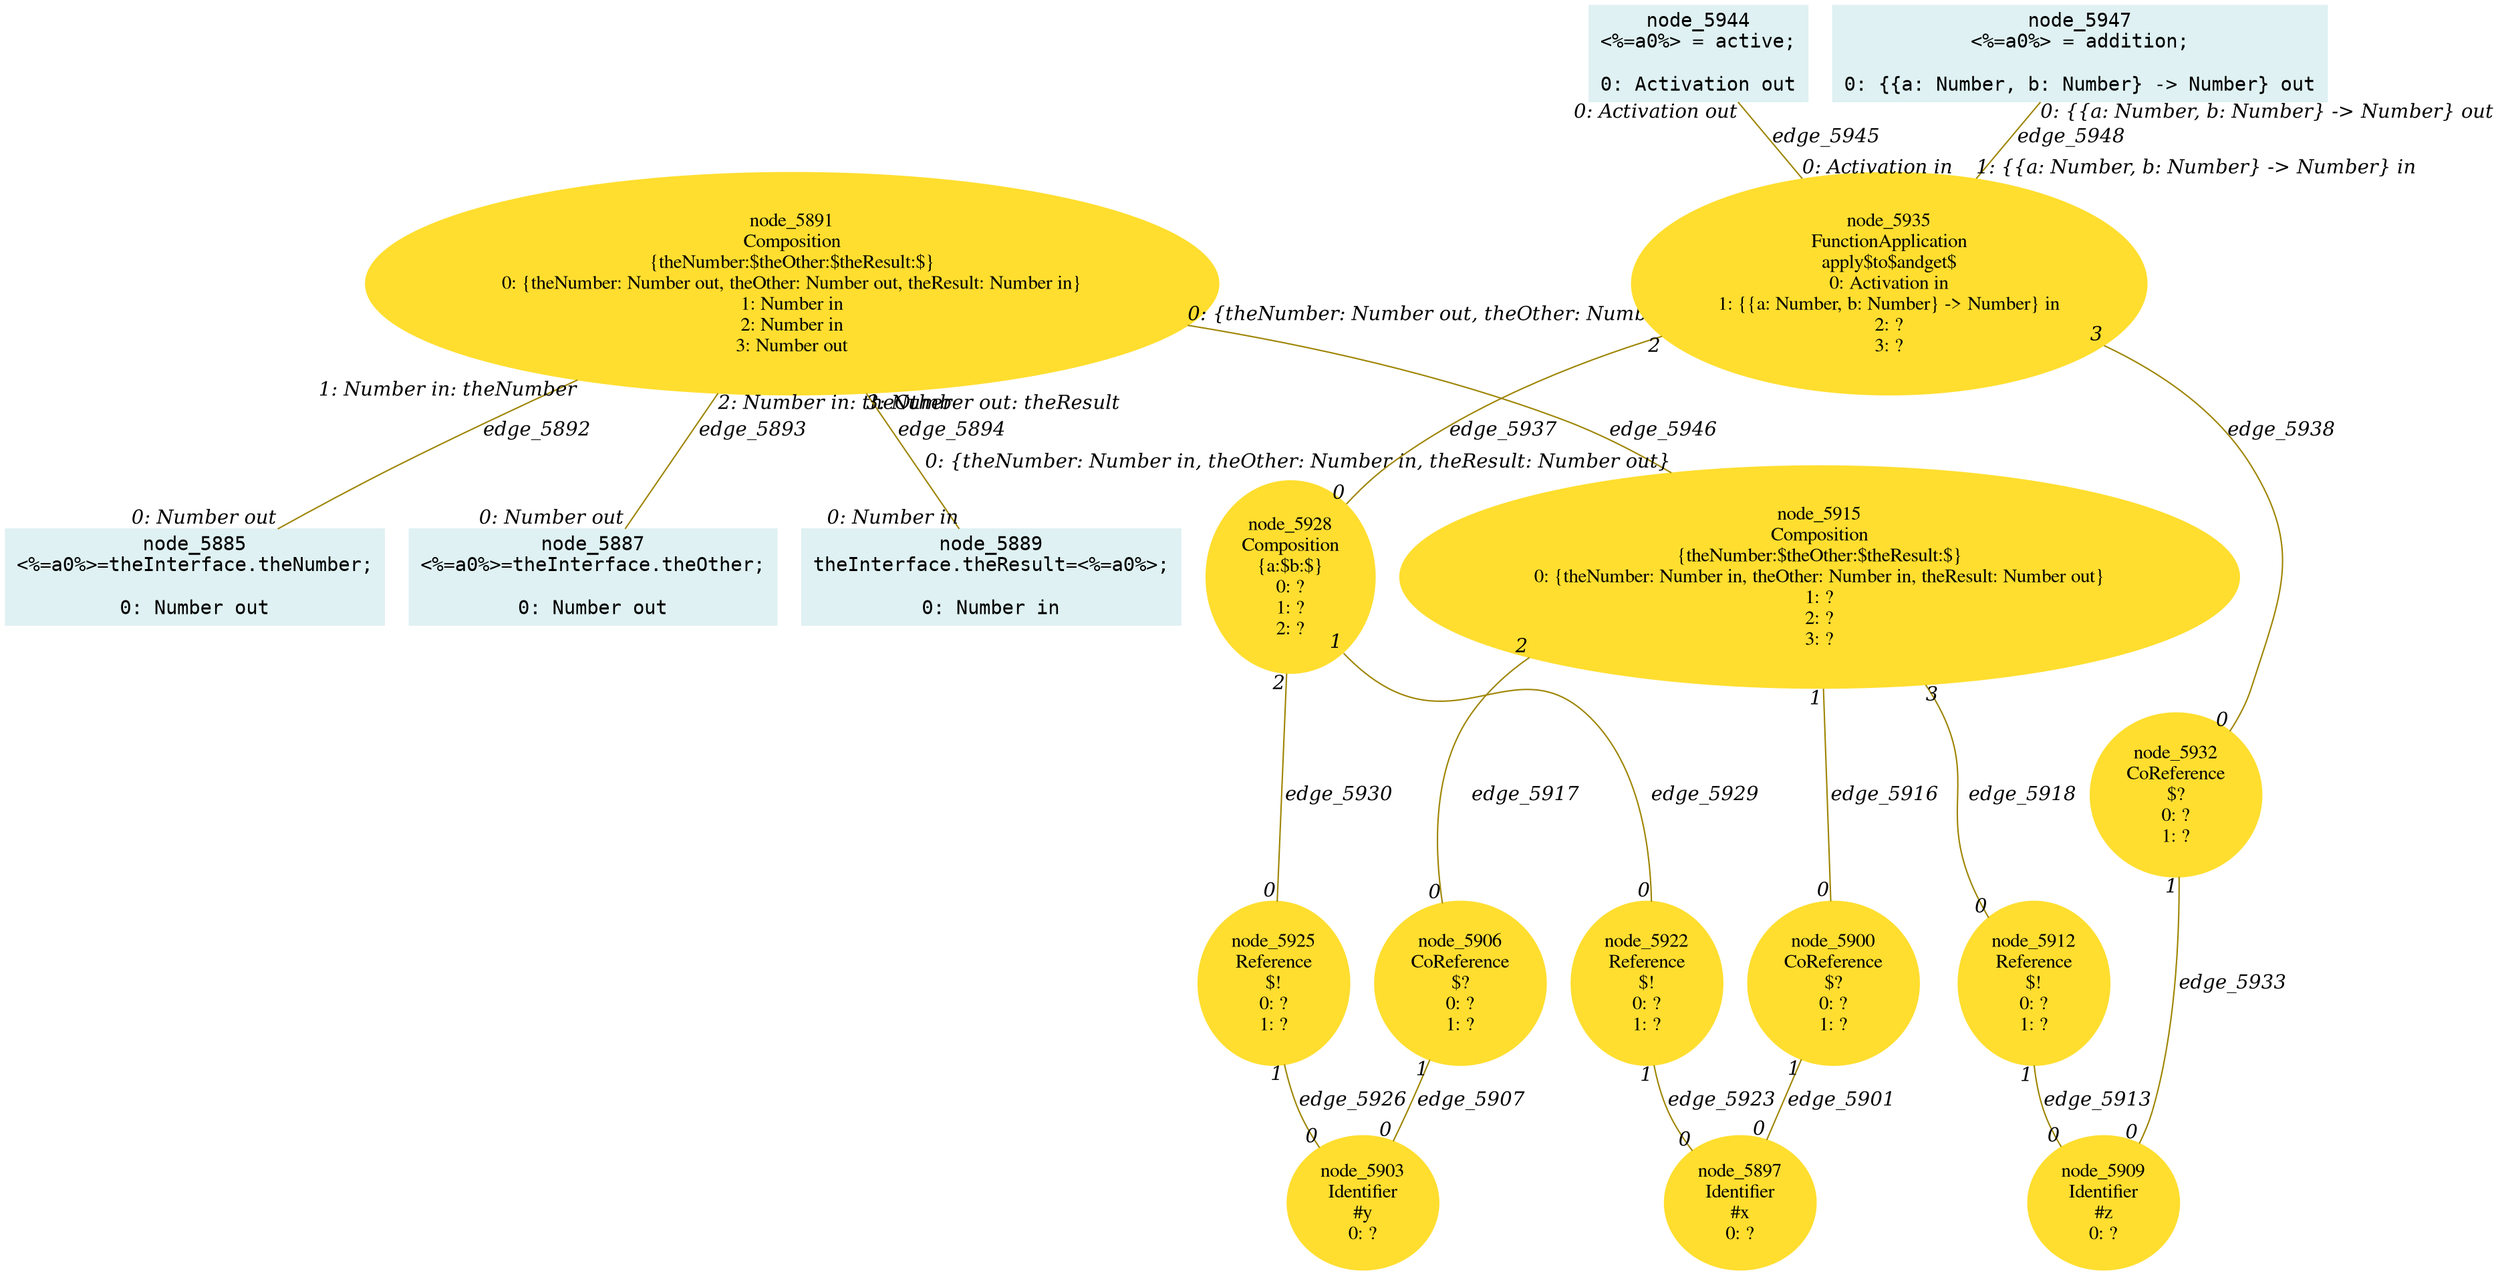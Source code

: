digraph g{node_5885 [shape="box", style="filled", color="#dff1f2", fontname="Courier", label="node_5885
<%=a0%>=theInterface.theNumber;

0: Number out" ]
node_5887 [shape="box", style="filled", color="#dff1f2", fontname="Courier", label="node_5887
<%=a0%>=theInterface.theOther;

0: Number out" ]
node_5889 [shape="box", style="filled", color="#dff1f2", fontname="Courier", label="node_5889
theInterface.theResult=<%=a0%>;

0: Number in" ]
node_5891 [shape="ellipse", style="filled", color="#ffde2f", fontname="Times", label="node_5891
Composition
{theNumber:$theOther:$theResult:$}
0: {theNumber: Number out, theOther: Number out, theResult: Number in}
1: Number in
2: Number in
3: Number out" ]
node_5897 [shape="ellipse", style="filled", color="#ffde2f", fontname="Times", label="node_5897
Identifier
#x
0: ?" ]
node_5900 [shape="ellipse", style="filled", color="#ffde2f", fontname="Times", label="node_5900
CoReference
$?
0: ?
1: ?" ]
node_5903 [shape="ellipse", style="filled", color="#ffde2f", fontname="Times", label="node_5903
Identifier
#y
0: ?" ]
node_5906 [shape="ellipse", style="filled", color="#ffde2f", fontname="Times", label="node_5906
CoReference
$?
0: ?
1: ?" ]
node_5909 [shape="ellipse", style="filled", color="#ffde2f", fontname="Times", label="node_5909
Identifier
#z
0: ?" ]
node_5912 [shape="ellipse", style="filled", color="#ffde2f", fontname="Times", label="node_5912
Reference
$!
0: ?
1: ?" ]
node_5915 [shape="ellipse", style="filled", color="#ffde2f", fontname="Times", label="node_5915
Composition
{theNumber:$theOther:$theResult:$}
0: {theNumber: Number in, theOther: Number in, theResult: Number out}
1: ?
2: ?
3: ?" ]
node_5922 [shape="ellipse", style="filled", color="#ffde2f", fontname="Times", label="node_5922
Reference
$!
0: ?
1: ?" ]
node_5925 [shape="ellipse", style="filled", color="#ffde2f", fontname="Times", label="node_5925
Reference
$!
0: ?
1: ?" ]
node_5928 [shape="ellipse", style="filled", color="#ffde2f", fontname="Times", label="node_5928
Composition
{a:$b:$}
0: ?
1: ?
2: ?" ]
node_5932 [shape="ellipse", style="filled", color="#ffde2f", fontname="Times", label="node_5932
CoReference
$?
0: ?
1: ?" ]
node_5935 [shape="ellipse", style="filled", color="#ffde2f", fontname="Times", label="node_5935
FunctionApplication
apply$to$andget$
0: Activation in
1: {{a: Number, b: Number} -> Number} in
2: ?
3: ?" ]
node_5944 [shape="box", style="filled", color="#dff1f2", fontname="Courier", label="node_5944
<%=a0%> = active;

0: Activation out" ]
node_5947 [shape="box", style="filled", color="#dff1f2", fontname="Courier", label="node_5947
<%=a0%> = addition;

0: {{a: Number, b: Number} -> Number} out" ]
node_5891 -> node_5885 [dir=none, arrowHead=none, fontname="Times-Italic", arrowsize=1, color="#9d8400", label="edge_5892",  headlabel="0: Number out", taillabel="1: Number in: theNumber" ]
node_5891 -> node_5887 [dir=none, arrowHead=none, fontname="Times-Italic", arrowsize=1, color="#9d8400", label="edge_5893",  headlabel="0: Number out", taillabel="2: Number in: theOther" ]
node_5891 -> node_5889 [dir=none, arrowHead=none, fontname="Times-Italic", arrowsize=1, color="#9d8400", label="edge_5894",  headlabel="0: Number in", taillabel="3: Number out: theResult" ]
node_5900 -> node_5897 [dir=none, arrowHead=none, fontname="Times-Italic", arrowsize=1, color="#9d8400", label="edge_5901",  headlabel="0", taillabel="1" ]
node_5906 -> node_5903 [dir=none, arrowHead=none, fontname="Times-Italic", arrowsize=1, color="#9d8400", label="edge_5907",  headlabel="0", taillabel="1" ]
node_5912 -> node_5909 [dir=none, arrowHead=none, fontname="Times-Italic", arrowsize=1, color="#9d8400", label="edge_5913",  headlabel="0", taillabel="1" ]
node_5915 -> node_5900 [dir=none, arrowHead=none, fontname="Times-Italic", arrowsize=1, color="#9d8400", label="edge_5916",  headlabel="0", taillabel="1" ]
node_5915 -> node_5906 [dir=none, arrowHead=none, fontname="Times-Italic", arrowsize=1, color="#9d8400", label="edge_5917",  headlabel="0", taillabel="2" ]
node_5915 -> node_5912 [dir=none, arrowHead=none, fontname="Times-Italic", arrowsize=1, color="#9d8400", label="edge_5918",  headlabel="0", taillabel="3" ]
node_5922 -> node_5897 [dir=none, arrowHead=none, fontname="Times-Italic", arrowsize=1, color="#9d8400", label="edge_5923",  headlabel="0", taillabel="1" ]
node_5925 -> node_5903 [dir=none, arrowHead=none, fontname="Times-Italic", arrowsize=1, color="#9d8400", label="edge_5926",  headlabel="0", taillabel="1" ]
node_5928 -> node_5922 [dir=none, arrowHead=none, fontname="Times-Italic", arrowsize=1, color="#9d8400", label="edge_5929",  headlabel="0", taillabel="1" ]
node_5928 -> node_5925 [dir=none, arrowHead=none, fontname="Times-Italic", arrowsize=1, color="#9d8400", label="edge_5930",  headlabel="0", taillabel="2" ]
node_5932 -> node_5909 [dir=none, arrowHead=none, fontname="Times-Italic", arrowsize=1, color="#9d8400", label="edge_5933",  headlabel="0", taillabel="1" ]
node_5935 -> node_5928 [dir=none, arrowHead=none, fontname="Times-Italic", arrowsize=1, color="#9d8400", label="edge_5937",  headlabel="0", taillabel="2" ]
node_5935 -> node_5932 [dir=none, arrowHead=none, fontname="Times-Italic", arrowsize=1, color="#9d8400", label="edge_5938",  headlabel="0", taillabel="3" ]
node_5944 -> node_5935 [dir=none, arrowHead=none, fontname="Times-Italic", arrowsize=1, color="#9d8400", label="edge_5945",  headlabel="0: Activation in", taillabel="0: Activation out" ]
node_5891 -> node_5915 [dir=none, arrowHead=none, fontname="Times-Italic", arrowsize=1, color="#9d8400", label="edge_5946",  headlabel="0: {theNumber: Number in, theOther: Number in, theResult: Number out}", taillabel="0: {theNumber: Number out, theOther: Number out, theResult: Number in}" ]
node_5947 -> node_5935 [dir=none, arrowHead=none, fontname="Times-Italic", arrowsize=1, color="#9d8400", label="edge_5948",  headlabel="1: {{a: Number, b: Number} -> Number} in", taillabel="0: {{a: Number, b: Number} -> Number} out" ]
}